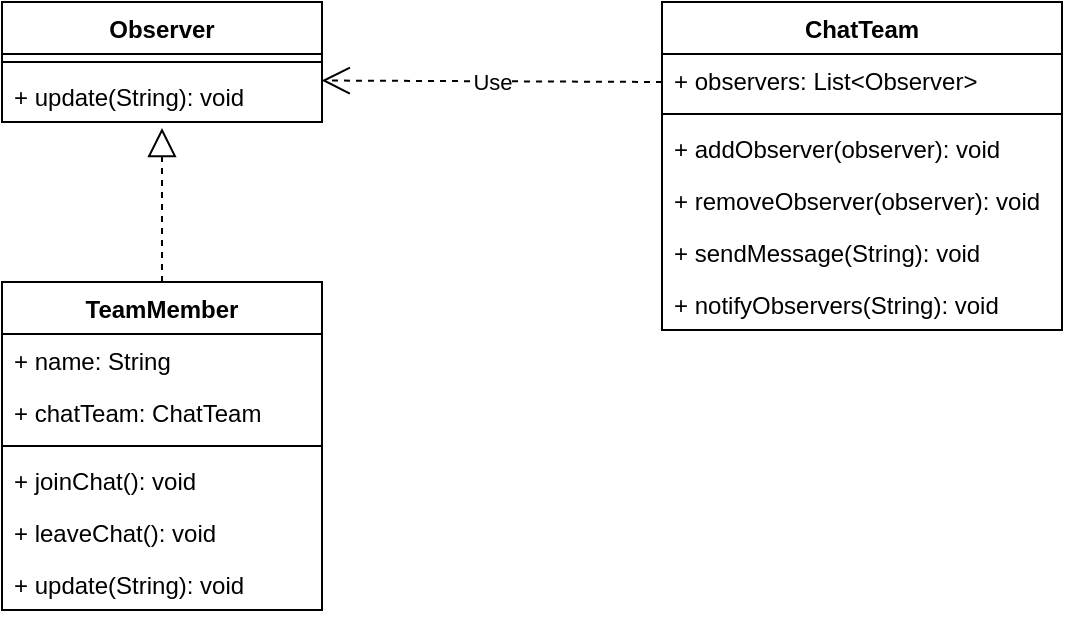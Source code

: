 <mxfile version="23.1.2" type="github">
  <diagram id="C5RBs43oDa-KdzZeNtuy" name="Page-1">
    <mxGraphModel dx="822" dy="528" grid="1" gridSize="10" guides="1" tooltips="1" connect="1" arrows="1" fold="1" page="1" pageScale="1" pageWidth="827" pageHeight="1169" math="0" shadow="0">
      <root>
        <mxCell id="WIyWlLk6GJQsqaUBKTNV-0" />
        <mxCell id="WIyWlLk6GJQsqaUBKTNV-1" parent="WIyWlLk6GJQsqaUBKTNV-0" />
        <mxCell id="ZighdOAhbBxPj0RUjRUG-10" value="Observer" style="swimlane;fontStyle=1;align=center;verticalAlign=top;childLayout=stackLayout;horizontal=1;startSize=26;horizontalStack=0;resizeParent=1;resizeParentMax=0;resizeLast=0;collapsible=1;marginBottom=0;whiteSpace=wrap;html=1;" vertex="1" parent="WIyWlLk6GJQsqaUBKTNV-1">
          <mxGeometry x="110" y="80" width="160" height="60" as="geometry" />
        </mxCell>
        <mxCell id="ZighdOAhbBxPj0RUjRUG-12" value="" style="line;strokeWidth=1;fillColor=none;align=left;verticalAlign=middle;spacingTop=-1;spacingLeft=3;spacingRight=3;rotatable=0;labelPosition=right;points=[];portConstraint=eastwest;strokeColor=inherit;" vertex="1" parent="ZighdOAhbBxPj0RUjRUG-10">
          <mxGeometry y="26" width="160" height="8" as="geometry" />
        </mxCell>
        <mxCell id="ZighdOAhbBxPj0RUjRUG-13" value="+ update(String): void" style="text;strokeColor=none;fillColor=none;align=left;verticalAlign=top;spacingLeft=4;spacingRight=4;overflow=hidden;rotatable=0;points=[[0,0.5],[1,0.5]];portConstraint=eastwest;whiteSpace=wrap;html=1;" vertex="1" parent="ZighdOAhbBxPj0RUjRUG-10">
          <mxGeometry y="34" width="160" height="26" as="geometry" />
        </mxCell>
        <mxCell id="ZighdOAhbBxPj0RUjRUG-14" value="TeamMember" style="swimlane;fontStyle=1;align=center;verticalAlign=top;childLayout=stackLayout;horizontal=1;startSize=26;horizontalStack=0;resizeParent=1;resizeParentMax=0;resizeLast=0;collapsible=1;marginBottom=0;whiteSpace=wrap;html=1;" vertex="1" parent="WIyWlLk6GJQsqaUBKTNV-1">
          <mxGeometry x="110" y="220" width="160" height="164" as="geometry" />
        </mxCell>
        <mxCell id="ZighdOAhbBxPj0RUjRUG-15" value="+ name: String" style="text;strokeColor=none;fillColor=none;align=left;verticalAlign=top;spacingLeft=4;spacingRight=4;overflow=hidden;rotatable=0;points=[[0,0.5],[1,0.5]];portConstraint=eastwest;whiteSpace=wrap;html=1;" vertex="1" parent="ZighdOAhbBxPj0RUjRUG-14">
          <mxGeometry y="26" width="160" height="26" as="geometry" />
        </mxCell>
        <mxCell id="ZighdOAhbBxPj0RUjRUG-20" value="+ chatTeam: ChatTeam" style="text;strokeColor=none;fillColor=none;align=left;verticalAlign=top;spacingLeft=4;spacingRight=4;overflow=hidden;rotatable=0;points=[[0,0.5],[1,0.5]];portConstraint=eastwest;whiteSpace=wrap;html=1;" vertex="1" parent="ZighdOAhbBxPj0RUjRUG-14">
          <mxGeometry y="52" width="160" height="26" as="geometry" />
        </mxCell>
        <mxCell id="ZighdOAhbBxPj0RUjRUG-16" value="" style="line;strokeWidth=1;fillColor=none;align=left;verticalAlign=middle;spacingTop=-1;spacingLeft=3;spacingRight=3;rotatable=0;labelPosition=right;points=[];portConstraint=eastwest;strokeColor=inherit;" vertex="1" parent="ZighdOAhbBxPj0RUjRUG-14">
          <mxGeometry y="78" width="160" height="8" as="geometry" />
        </mxCell>
        <mxCell id="ZighdOAhbBxPj0RUjRUG-17" value="+ joinChat(): void" style="text;strokeColor=none;fillColor=none;align=left;verticalAlign=top;spacingLeft=4;spacingRight=4;overflow=hidden;rotatable=0;points=[[0,0.5],[1,0.5]];portConstraint=eastwest;whiteSpace=wrap;html=1;" vertex="1" parent="ZighdOAhbBxPj0RUjRUG-14">
          <mxGeometry y="86" width="160" height="26" as="geometry" />
        </mxCell>
        <mxCell id="ZighdOAhbBxPj0RUjRUG-21" value="+ leaveChat(): void" style="text;strokeColor=none;fillColor=none;align=left;verticalAlign=top;spacingLeft=4;spacingRight=4;overflow=hidden;rotatable=0;points=[[0,0.5],[1,0.5]];portConstraint=eastwest;whiteSpace=wrap;html=1;" vertex="1" parent="ZighdOAhbBxPj0RUjRUG-14">
          <mxGeometry y="112" width="160" height="26" as="geometry" />
        </mxCell>
        <mxCell id="ZighdOAhbBxPj0RUjRUG-22" value="+ update(String): void" style="text;strokeColor=none;fillColor=none;align=left;verticalAlign=top;spacingLeft=4;spacingRight=4;overflow=hidden;rotatable=0;points=[[0,0.5],[1,0.5]];portConstraint=eastwest;whiteSpace=wrap;html=1;" vertex="1" parent="ZighdOAhbBxPj0RUjRUG-14">
          <mxGeometry y="138" width="160" height="26" as="geometry" />
        </mxCell>
        <mxCell id="ZighdOAhbBxPj0RUjRUG-19" value="" style="endArrow=block;dashed=1;endFill=0;endSize=12;html=1;rounded=0;exitX=0.5;exitY=0;exitDx=0;exitDy=0;entryX=0.5;entryY=1.115;entryDx=0;entryDy=0;entryPerimeter=0;" edge="1" parent="WIyWlLk6GJQsqaUBKTNV-1" source="ZighdOAhbBxPj0RUjRUG-14" target="ZighdOAhbBxPj0RUjRUG-13">
          <mxGeometry width="160" relative="1" as="geometry">
            <mxPoint x="330" y="300" as="sourcePoint" />
            <mxPoint x="490" y="300" as="targetPoint" />
          </mxGeometry>
        </mxCell>
        <mxCell id="ZighdOAhbBxPj0RUjRUG-23" value="ChatTeam" style="swimlane;fontStyle=1;align=center;verticalAlign=top;childLayout=stackLayout;horizontal=1;startSize=26;horizontalStack=0;resizeParent=1;resizeParentMax=0;resizeLast=0;collapsible=1;marginBottom=0;whiteSpace=wrap;html=1;" vertex="1" parent="WIyWlLk6GJQsqaUBKTNV-1">
          <mxGeometry x="440" y="80" width="200" height="164" as="geometry" />
        </mxCell>
        <mxCell id="ZighdOAhbBxPj0RUjRUG-24" value="+ observers: List&amp;lt;Observer&amp;gt;" style="text;strokeColor=none;fillColor=none;align=left;verticalAlign=top;spacingLeft=4;spacingRight=4;overflow=hidden;rotatable=0;points=[[0,0.5],[1,0.5]];portConstraint=eastwest;whiteSpace=wrap;html=1;" vertex="1" parent="ZighdOAhbBxPj0RUjRUG-23">
          <mxGeometry y="26" width="200" height="26" as="geometry" />
        </mxCell>
        <mxCell id="ZighdOAhbBxPj0RUjRUG-25" value="" style="line;strokeWidth=1;fillColor=none;align=left;verticalAlign=middle;spacingTop=-1;spacingLeft=3;spacingRight=3;rotatable=0;labelPosition=right;points=[];portConstraint=eastwest;strokeColor=inherit;" vertex="1" parent="ZighdOAhbBxPj0RUjRUG-23">
          <mxGeometry y="52" width="200" height="8" as="geometry" />
        </mxCell>
        <mxCell id="ZighdOAhbBxPj0RUjRUG-26" value="+ addObserver(observer): void" style="text;strokeColor=none;fillColor=none;align=left;verticalAlign=top;spacingLeft=4;spacingRight=4;overflow=hidden;rotatable=0;points=[[0,0.5],[1,0.5]];portConstraint=eastwest;whiteSpace=wrap;html=1;" vertex="1" parent="ZighdOAhbBxPj0RUjRUG-23">
          <mxGeometry y="60" width="200" height="26" as="geometry" />
        </mxCell>
        <mxCell id="ZighdOAhbBxPj0RUjRUG-27" value="+ removeObserver(observer): void" style="text;strokeColor=none;fillColor=none;align=left;verticalAlign=top;spacingLeft=4;spacingRight=4;overflow=hidden;rotatable=0;points=[[0,0.5],[1,0.5]];portConstraint=eastwest;whiteSpace=wrap;html=1;" vertex="1" parent="ZighdOAhbBxPj0RUjRUG-23">
          <mxGeometry y="86" width="200" height="26" as="geometry" />
        </mxCell>
        <mxCell id="ZighdOAhbBxPj0RUjRUG-28" value="+ sendMessage(String): void" style="text;strokeColor=none;fillColor=none;align=left;verticalAlign=top;spacingLeft=4;spacingRight=4;overflow=hidden;rotatable=0;points=[[0,0.5],[1,0.5]];portConstraint=eastwest;whiteSpace=wrap;html=1;" vertex="1" parent="ZighdOAhbBxPj0RUjRUG-23">
          <mxGeometry y="112" width="200" height="26" as="geometry" />
        </mxCell>
        <mxCell id="ZighdOAhbBxPj0RUjRUG-29" value="+ notifyObservers(String): void" style="text;strokeColor=none;fillColor=none;align=left;verticalAlign=top;spacingLeft=4;spacingRight=4;overflow=hidden;rotatable=0;points=[[0,0.5],[1,0.5]];portConstraint=eastwest;whiteSpace=wrap;html=1;" vertex="1" parent="ZighdOAhbBxPj0RUjRUG-23">
          <mxGeometry y="138" width="200" height="26" as="geometry" />
        </mxCell>
        <mxCell id="ZighdOAhbBxPj0RUjRUG-30" value="Use" style="endArrow=open;endSize=12;dashed=1;html=1;rounded=0;entryX=0.999;entryY=0.202;entryDx=0;entryDy=0;entryPerimeter=0;" edge="1" parent="WIyWlLk6GJQsqaUBKTNV-1" target="ZighdOAhbBxPj0RUjRUG-13">
          <mxGeometry width="160" relative="1" as="geometry">
            <mxPoint x="440" y="120" as="sourcePoint" />
            <mxPoint x="490" y="300" as="targetPoint" />
          </mxGeometry>
        </mxCell>
      </root>
    </mxGraphModel>
  </diagram>
</mxfile>
